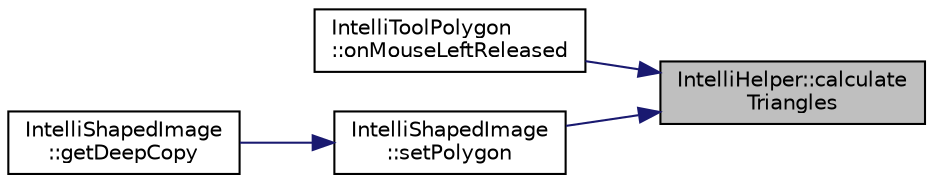 digraph "IntelliHelper::calculateTriangles"
{
 // LATEX_PDF_SIZE
  edge [fontname="Helvetica",fontsize="10",labelfontname="Helvetica",labelfontsize="10"];
  node [fontname="Helvetica",fontsize="10",shape=record];
  rankdir="RL";
  Node1 [label="IntelliHelper::calculate\lTriangles",height=0.2,width=0.4,color="black", fillcolor="grey75", style="filled", fontcolor="black",tooltip="A function to split a polygon in its spanning traingles by using Meisters Theorem of graph theory by ..."];
  Node1 -> Node2 [dir="back",color="midnightblue",fontsize="10",style="solid",fontname="Helvetica"];
  Node2 [label="IntelliToolPolygon\l::onMouseLeftReleased",height=0.2,width=0.4,color="black", fillcolor="white", style="filled",URL="$class_intelli_tool_polygon.html#a4e1473ff408ae2e11cf6a43f6f575f21",tooltip="A function managing the left click Released of a Mouse. Call this in child classes!"];
  Node1 -> Node3 [dir="back",color="midnightblue",fontsize="10",style="solid",fontname="Helvetica"];
  Node3 [label="IntelliShapedImage\l::setPolygon",height=0.2,width=0.4,color="black", fillcolor="white", style="filled",URL="$class_intelli_shaped_image.html#a4b69d75de7a3b85032482982f249458e",tooltip="A function that sets the data of the visible Polygon."];
  Node3 -> Node4 [dir="back",color="midnightblue",fontsize="10",style="solid",fontname="Helvetica"];
  Node4 [label="IntelliShapedImage\l::getDeepCopy",height=0.2,width=0.4,color="black", fillcolor="white", style="filled",URL="$class_intelli_shaped_image.html#aed0b31e0fa771104399d1f5ff39a0337",tooltip="A function that copys all that returns a [allocated] Image."];
}
